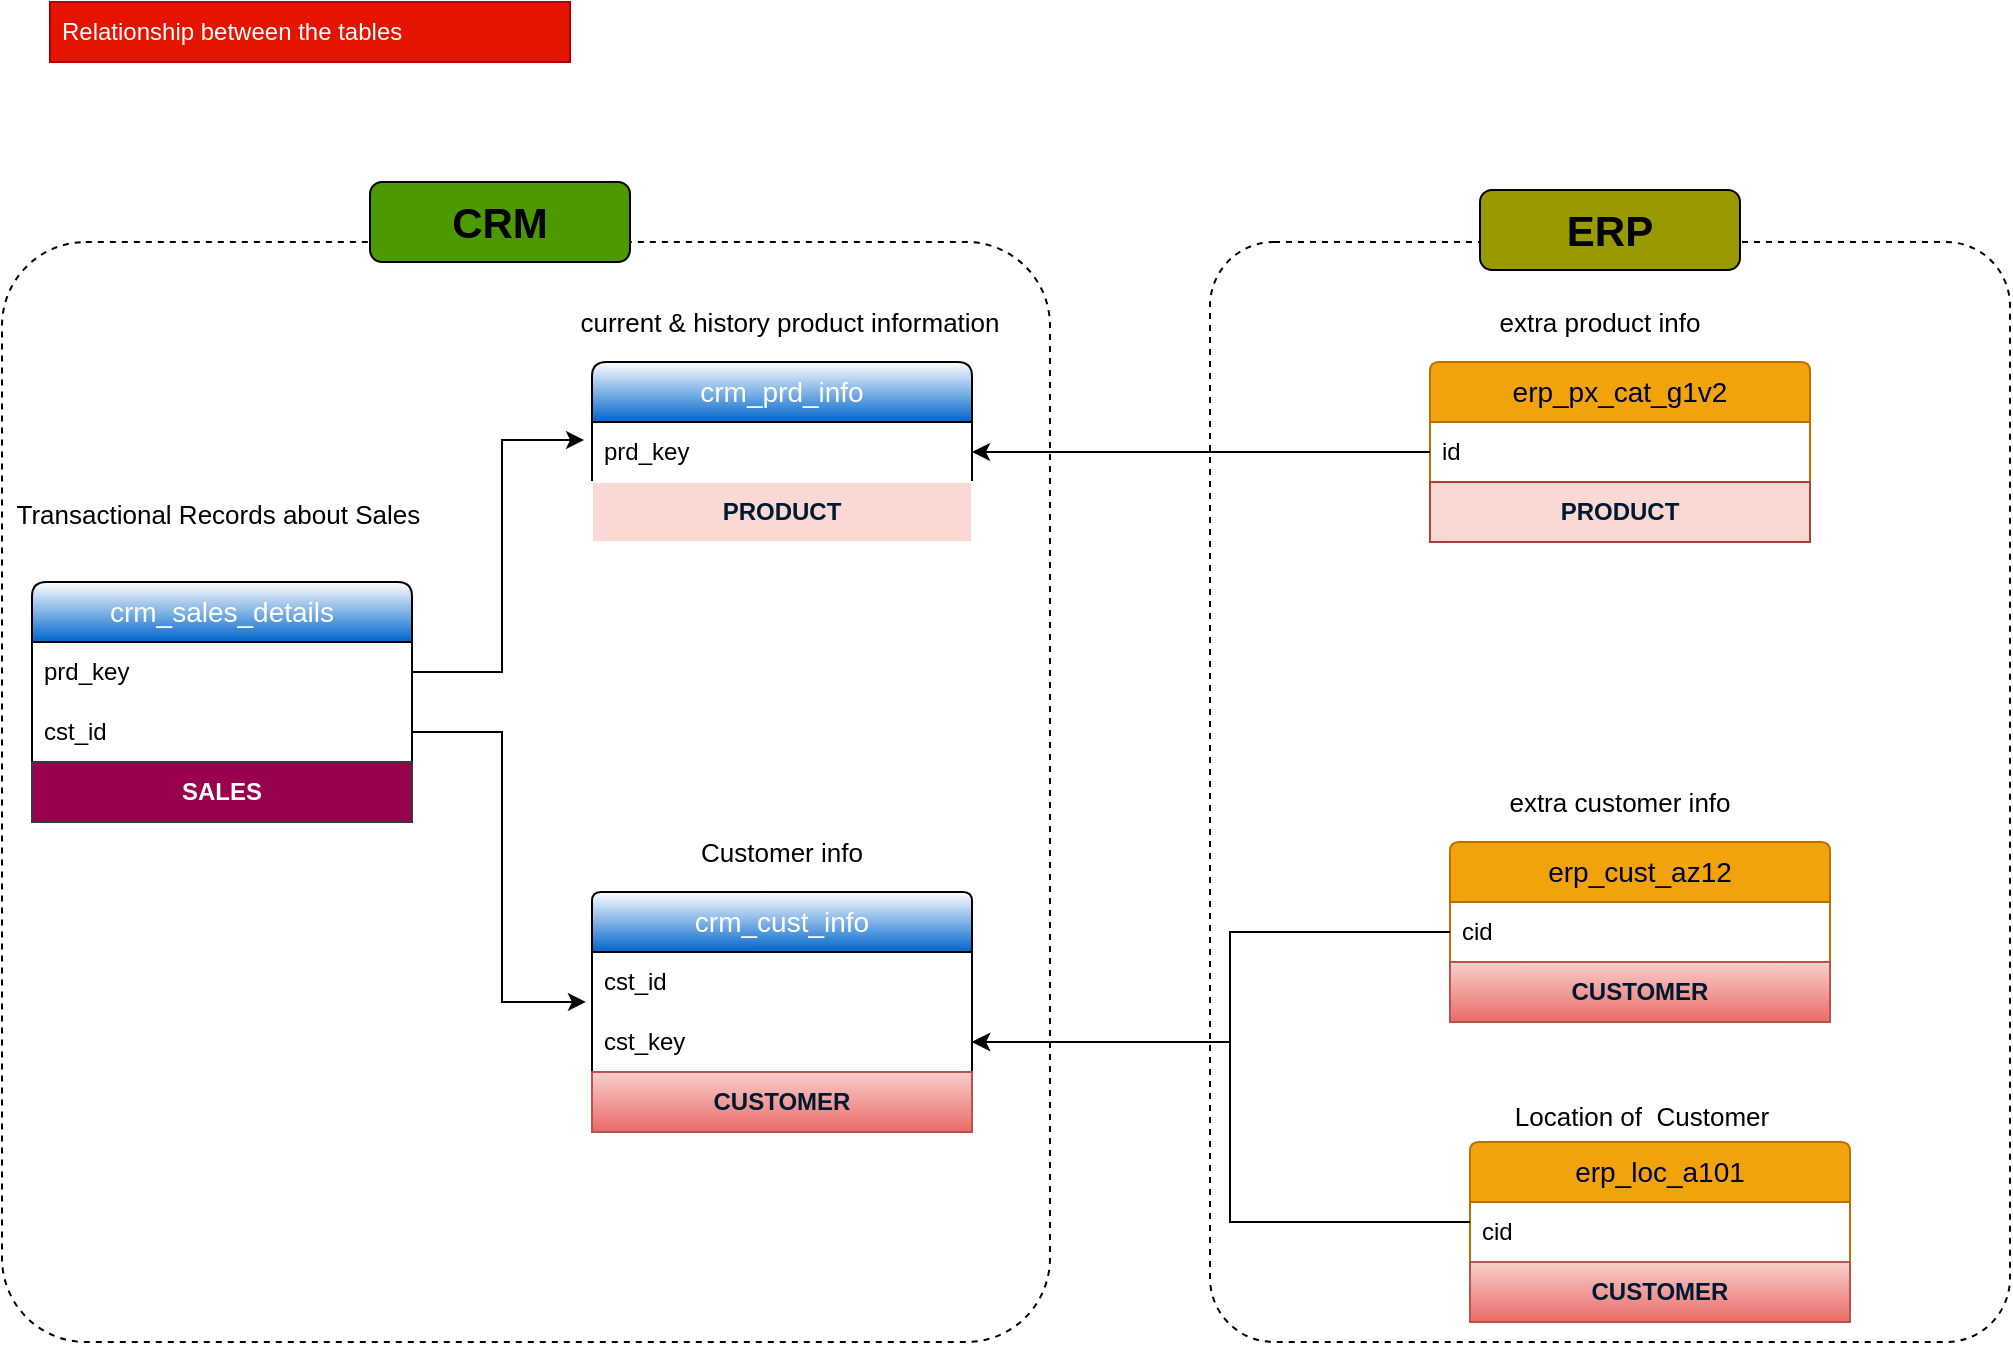 <mxfile version="27.0.9">
  <diagram name="Page-1" id="uXry7Gg9CFaQaCJlkPD3">
    <mxGraphModel dx="1224" dy="1192" grid="1" gridSize="10" guides="1" tooltips="1" connect="1" arrows="1" fold="1" page="1" pageScale="1" pageWidth="1100" pageHeight="850" math="0" shadow="0">
      <root>
        <mxCell id="0" />
        <mxCell id="1" parent="0" />
        <mxCell id="U27J7jz3T2o6wye83ZCb-40" value="" style="rounded=1;whiteSpace=wrap;html=1;arcSize=8;dashed=1;fillColor=none;" parent="1" vertex="1">
          <mxGeometry x="620" y="140" width="400" height="550" as="geometry" />
        </mxCell>
        <mxCell id="U27J7jz3T2o6wye83ZCb-38" value="" style="rounded=1;whiteSpace=wrap;html=1;arcSize=8;dashed=1;fillColor=none;" parent="1" vertex="1">
          <mxGeometry x="16" y="140" width="524" height="550" as="geometry" />
        </mxCell>
        <mxCell id="U27J7jz3T2o6wye83ZCb-1" value="&lt;font style=&quot;font-size: 14px; color: rgb(255, 255, 255);&quot;&gt;crm_cust_info&lt;/font&gt;" style="swimlane;fontStyle=0;childLayout=stackLayout;horizontal=1;startSize=30;horizontalStack=0;resizeParent=1;resizeParentMax=0;resizeLast=0;collapsible=1;marginBottom=0;whiteSpace=wrap;html=1;swimlaneFillColor=none;rounded=1;arcSize=5;gradientColor=#0066CC;" parent="1" vertex="1">
          <mxGeometry x="311" y="465" width="190" height="120" as="geometry" />
        </mxCell>
        <mxCell id="U27J7jz3T2o6wye83ZCb-2" value="cst_id" style="text;strokeColor=none;fillColor=none;align=left;verticalAlign=middle;spacingLeft=4;spacingRight=4;overflow=hidden;points=[[0,0.5],[1,0.5]];portConstraint=eastwest;rotatable=0;whiteSpace=wrap;html=1;" parent="U27J7jz3T2o6wye83ZCb-1" vertex="1">
          <mxGeometry y="30" width="190" height="30" as="geometry" />
        </mxCell>
        <mxCell id="U27J7jz3T2o6wye83ZCb-20" value="cst_key" style="text;strokeColor=none;fillColor=none;align=left;verticalAlign=middle;spacingLeft=4;spacingRight=4;overflow=hidden;points=[[0,0.5],[1,0.5]];portConstraint=eastwest;rotatable=0;whiteSpace=wrap;html=1;" parent="U27J7jz3T2o6wye83ZCb-1" vertex="1">
          <mxGeometry y="60" width="190" height="30" as="geometry" />
        </mxCell>
        <mxCell id="5e6dJif9ZYoot4HyXjWY-3" value="&lt;font style=&quot;color: rgb(0, 25, 51);&quot;&gt;&lt;b&gt;CUSTOMER&lt;/b&gt;&lt;/font&gt;" style="text;html=1;strokeColor=#b85450;fillColor=#f8cecc;align=center;verticalAlign=middle;whiteSpace=wrap;overflow=hidden;gradientColor=#ea6b66;" vertex="1" parent="U27J7jz3T2o6wye83ZCb-1">
          <mxGeometry y="90" width="190" height="30" as="geometry" />
        </mxCell>
        <mxCell id="U27J7jz3T2o6wye83ZCb-5" value="&lt;font style=&quot;font-size: 13px;&quot;&gt;Customer info&lt;/font&gt;" style="rounded=1;whiteSpace=wrap;html=1;dashed=1;strokeColor=none;fillColor=none;" parent="1" vertex="1">
          <mxGeometry x="341" y="425" width="130" height="40" as="geometry" />
        </mxCell>
        <mxCell id="U27J7jz3T2o6wye83ZCb-6" value="&lt;font style=&quot;font-size: 14px; color: rgb(255, 255, 255);&quot;&gt;crm_prd_info&lt;/font&gt;" style="swimlane;fontStyle=0;childLayout=stackLayout;horizontal=1;startSize=30;horizontalStack=0;resizeParent=1;resizeParentMax=0;resizeLast=0;collapsible=1;marginBottom=0;whiteSpace=wrap;html=1;swimlaneFillColor=none;rounded=1;arcSize=8;gradientColor=#0066CC;" parent="1" vertex="1">
          <mxGeometry x="311" y="200" width="190" height="90" as="geometry" />
        </mxCell>
        <mxCell id="U27J7jz3T2o6wye83ZCb-7" value="prd_key" style="text;strokeColor=none;fillColor=none;align=left;verticalAlign=middle;spacingLeft=4;spacingRight=4;overflow=hidden;points=[[0,0.5],[1,0.5]];portConstraint=eastwest;rotatable=0;whiteSpace=wrap;html=1;" parent="U27J7jz3T2o6wye83ZCb-6" vertex="1">
          <mxGeometry y="30" width="190" height="30" as="geometry" />
        </mxCell>
        <mxCell id="5e6dJif9ZYoot4HyXjWY-1" value="&lt;font style=&quot;color: rgb(0, 25, 51);&quot;&gt;&lt;b&gt;PRODUCT&lt;/b&gt;&lt;/font&gt;" style="text;html=1;strokeColor=#FFFFFF;fillColor=#fad9d5;align=center;verticalAlign=middle;whiteSpace=wrap;overflow=hidden;" vertex="1" parent="U27J7jz3T2o6wye83ZCb-6">
          <mxGeometry y="60" width="190" height="30" as="geometry" />
        </mxCell>
        <mxCell id="U27J7jz3T2o6wye83ZCb-8" value="&lt;font style=&quot;font-size: 13px;&quot;&gt;current &amp;amp; history product information&lt;/font&gt;" style="rounded=1;whiteSpace=wrap;html=1;dashed=1;strokeColor=none;fillColor=none;" parent="1" vertex="1">
          <mxGeometry x="300" y="160" width="220" height="40" as="geometry" />
        </mxCell>
        <mxCell id="U27J7jz3T2o6wye83ZCb-9" value="&lt;font style=&quot;font-size: 14px; color: rgb(255, 255, 255);&quot;&gt;crm_sales_details&lt;/font&gt;" style="swimlane;fontStyle=0;childLayout=stackLayout;horizontal=1;startSize=30;horizontalStack=0;resizeParent=1;resizeParentMax=0;resizeLast=0;collapsible=1;marginBottom=0;whiteSpace=wrap;html=1;swimlaneFillColor=none;rounded=1;arcSize=8;gradientColor=#0066CC;" parent="1" vertex="1">
          <mxGeometry x="31" y="310" width="190" height="120" as="geometry" />
        </mxCell>
        <mxCell id="U27J7jz3T2o6wye83ZCb-10" value="prd_key" style="text;strokeColor=none;fillColor=none;align=left;verticalAlign=middle;spacingLeft=4;spacingRight=4;overflow=hidden;points=[[0,0.5],[1,0.5]];portConstraint=eastwest;rotatable=0;whiteSpace=wrap;html=1;" parent="U27J7jz3T2o6wye83ZCb-9" vertex="1">
          <mxGeometry y="30" width="190" height="30" as="geometry" />
        </mxCell>
        <mxCell id="U27J7jz3T2o6wye83ZCb-12" value="cst_id" style="text;strokeColor=none;fillColor=none;align=left;verticalAlign=middle;spacingLeft=4;spacingRight=4;overflow=hidden;points=[[0,0.5],[1,0.5]];portConstraint=eastwest;rotatable=0;whiteSpace=wrap;html=1;" parent="U27J7jz3T2o6wye83ZCb-9" vertex="1">
          <mxGeometry y="60" width="190" height="30" as="geometry" />
        </mxCell>
        <mxCell id="5e6dJif9ZYoot4HyXjWY-6" value="&lt;font style=&quot;color: rgb(255, 255, 255);&quot;&gt;&lt;b style=&quot;&quot;&gt;SALES&lt;/b&gt;&lt;/font&gt;" style="text;html=1;strokeColor=#36393d;fillColor=#99004D;align=center;verticalAlign=middle;whiteSpace=wrap;overflow=hidden;" vertex="1" parent="U27J7jz3T2o6wye83ZCb-9">
          <mxGeometry y="90" width="190" height="30" as="geometry" />
        </mxCell>
        <mxCell id="U27J7jz3T2o6wye83ZCb-11" value="&lt;font style=&quot;font-size: 13px;&quot;&gt;Transactional Records about Sales&amp;nbsp;&lt;/font&gt;" style="rounded=1;whiteSpace=wrap;html=1;dashed=1;strokeColor=none;fillColor=none;" parent="1" vertex="1">
          <mxGeometry x="16" y="241" width="220" height="70" as="geometry" />
        </mxCell>
        <mxCell id="U27J7jz3T2o6wye83ZCb-13" style="edgeStyle=orthogonalEdgeStyle;rounded=0;orthogonalLoop=1;jettySize=auto;html=1;entryX=-0.016;entryY=0.833;entryDx=0;entryDy=0;entryPerimeter=0;" parent="1" source="U27J7jz3T2o6wye83ZCb-12" target="U27J7jz3T2o6wye83ZCb-2" edge="1">
          <mxGeometry relative="1" as="geometry" />
        </mxCell>
        <mxCell id="U27J7jz3T2o6wye83ZCb-16" style="edgeStyle=orthogonalEdgeStyle;rounded=0;orthogonalLoop=1;jettySize=auto;html=1;entryX=-0.021;entryY=0.3;entryDx=0;entryDy=0;entryPerimeter=0;" parent="1" source="U27J7jz3T2o6wye83ZCb-10" target="U27J7jz3T2o6wye83ZCb-7" edge="1">
          <mxGeometry relative="1" as="geometry" />
        </mxCell>
        <mxCell id="U27J7jz3T2o6wye83ZCb-17" value="&lt;font style=&quot;font-size: 14px; color: rgb(0, 0, 51);&quot;&gt;erp_cust_az12&lt;/font&gt;" style="swimlane;fontStyle=0;childLayout=stackLayout;horizontal=1;startSize=30;horizontalStack=0;resizeParent=1;resizeParentMax=0;resizeLast=0;collapsible=1;marginBottom=0;whiteSpace=wrap;html=1;swimlaneFillColor=none;rounded=1;arcSize=5;fillColor=#f0a30a;fontColor=#000000;strokeColor=#BD7000;" parent="1" vertex="1">
          <mxGeometry x="740" y="440" width="190" height="90" as="geometry" />
        </mxCell>
        <mxCell id="U27J7jz3T2o6wye83ZCb-18" value="cid" style="text;strokeColor=none;fillColor=none;align=left;verticalAlign=middle;spacingLeft=4;spacingRight=4;overflow=hidden;points=[[0,0.5],[1,0.5]];portConstraint=eastwest;rotatable=0;whiteSpace=wrap;html=1;" parent="U27J7jz3T2o6wye83ZCb-17" vertex="1">
          <mxGeometry y="30" width="190" height="30" as="geometry" />
        </mxCell>
        <mxCell id="5e6dJif9ZYoot4HyXjWY-4" value="&lt;font style=&quot;color: rgb(0, 25, 51);&quot;&gt;&lt;b&gt;CUSTOMER&lt;/b&gt;&lt;/font&gt;" style="text;html=1;strokeColor=#b85450;fillColor=#f8cecc;align=center;verticalAlign=middle;whiteSpace=wrap;overflow=hidden;gradientColor=#ea6b66;" vertex="1" parent="U27J7jz3T2o6wye83ZCb-17">
          <mxGeometry y="60" width="190" height="30" as="geometry" />
        </mxCell>
        <mxCell id="U27J7jz3T2o6wye83ZCb-19" value="&lt;font style=&quot;font-size: 13px;&quot;&gt;extra customer info&lt;/font&gt;" style="rounded=1;whiteSpace=wrap;html=1;dashed=1;strokeColor=none;fillColor=none;" parent="1" vertex="1">
          <mxGeometry x="760" y="400" width="130" height="40" as="geometry" />
        </mxCell>
        <mxCell id="U27J7jz3T2o6wye83ZCb-23" value="&lt;font style=&quot;font-size: 14px; color: rgb(0, 0, 51);&quot;&gt;erp_loc_a101&lt;/font&gt;" style="swimlane;fontStyle=0;childLayout=stackLayout;horizontal=1;startSize=30;horizontalStack=0;resizeParent=1;resizeParentMax=0;resizeLast=0;collapsible=1;marginBottom=0;whiteSpace=wrap;html=1;swimlaneFillColor=none;rounded=1;arcSize=5;fillColor=#f0a30a;fontColor=#000000;strokeColor=#BD7000;" parent="1" vertex="1">
          <mxGeometry x="750" y="590" width="190" height="90" as="geometry" />
        </mxCell>
        <mxCell id="U27J7jz3T2o6wye83ZCb-24" value="cid" style="text;strokeColor=none;fillColor=none;align=left;verticalAlign=middle;spacingLeft=4;spacingRight=4;overflow=hidden;points=[[0,0.5],[1,0.5]];portConstraint=eastwest;rotatable=0;whiteSpace=wrap;html=1;" parent="U27J7jz3T2o6wye83ZCb-23" vertex="1">
          <mxGeometry y="30" width="190" height="30" as="geometry" />
        </mxCell>
        <mxCell id="5e6dJif9ZYoot4HyXjWY-5" value="&lt;font style=&quot;color: rgb(0, 25, 51);&quot;&gt;&lt;b&gt;CUSTOMER&lt;/b&gt;&lt;/font&gt;" style="text;html=1;strokeColor=#b85450;fillColor=#f8cecc;align=center;verticalAlign=middle;whiteSpace=wrap;overflow=hidden;gradientColor=#ea6b66;" vertex="1" parent="U27J7jz3T2o6wye83ZCb-23">
          <mxGeometry y="60" width="190" height="30" as="geometry" />
        </mxCell>
        <mxCell id="U27J7jz3T2o6wye83ZCb-25" value="&lt;font style=&quot;font-size: 13px;&quot;&gt;Location of&amp;nbsp; Customer&lt;/font&gt;" style="rounded=1;whiteSpace=wrap;html=1;dashed=1;strokeColor=none;fillColor=none;" parent="1" vertex="1">
          <mxGeometry x="771" y="557" width="130" height="40" as="geometry" />
        </mxCell>
        <mxCell id="U27J7jz3T2o6wye83ZCb-27" style="edgeStyle=orthogonalEdgeStyle;rounded=0;orthogonalLoop=1;jettySize=auto;html=1;entryX=1;entryY=0.5;entryDx=0;entryDy=0;" parent="1" source="U27J7jz3T2o6wye83ZCb-18" target="U27J7jz3T2o6wye83ZCb-20" edge="1">
          <mxGeometry relative="1" as="geometry">
            <Array as="points">
              <mxPoint x="630" y="485" />
              <mxPoint x="630" y="540" />
            </Array>
          </mxGeometry>
        </mxCell>
        <mxCell id="U27J7jz3T2o6wye83ZCb-33" value="&lt;font style=&quot;font-size: 14px; color: rgb(0, 0, 51);&quot;&gt;erp_px_cat_g1v2&lt;/font&gt;" style="swimlane;fontStyle=0;childLayout=stackLayout;horizontal=1;startSize=30;horizontalStack=0;resizeParent=1;resizeParentMax=0;resizeLast=0;collapsible=1;marginBottom=0;whiteSpace=wrap;html=1;swimlaneFillColor=none;rounded=1;arcSize=5;fillColor=#f0a30a;fontColor=#000000;strokeColor=#BD7000;" parent="1" vertex="1">
          <mxGeometry x="730" y="200" width="190" height="90" as="geometry" />
        </mxCell>
        <mxCell id="U27J7jz3T2o6wye83ZCb-34" value="id" style="text;strokeColor=none;fillColor=none;align=left;verticalAlign=middle;spacingLeft=4;spacingRight=4;overflow=hidden;points=[[0,0.5],[1,0.5]];portConstraint=eastwest;rotatable=0;whiteSpace=wrap;html=1;" parent="U27J7jz3T2o6wye83ZCb-33" vertex="1">
          <mxGeometry y="30" width="190" height="30" as="geometry" />
        </mxCell>
        <mxCell id="5e6dJif9ZYoot4HyXjWY-2" value="&lt;font style=&quot;color: rgb(0, 25, 51);&quot;&gt;&lt;b&gt;PRODUCT&lt;/b&gt;&lt;/font&gt;" style="text;html=1;strokeColor=#ae4132;fillColor=#fad9d5;align=center;verticalAlign=middle;whiteSpace=wrap;overflow=hidden;" vertex="1" parent="U27J7jz3T2o6wye83ZCb-33">
          <mxGeometry y="60" width="190" height="30" as="geometry" />
        </mxCell>
        <mxCell id="U27J7jz3T2o6wye83ZCb-35" value="&lt;font style=&quot;font-size: 13px;&quot;&gt;extra product info&lt;/font&gt;" style="rounded=1;whiteSpace=wrap;html=1;dashed=1;strokeColor=none;fillColor=none;" parent="1" vertex="1">
          <mxGeometry x="750" y="160" width="130" height="40" as="geometry" />
        </mxCell>
        <mxCell id="U27J7jz3T2o6wye83ZCb-36" style="edgeStyle=orthogonalEdgeStyle;rounded=0;orthogonalLoop=1;jettySize=auto;html=1;exitX=0;exitY=0.5;exitDx=0;exitDy=0;entryX=1;entryY=0.5;entryDx=0;entryDy=0;" parent="1" source="U27J7jz3T2o6wye83ZCb-34" target="U27J7jz3T2o6wye83ZCb-7" edge="1">
          <mxGeometry relative="1" as="geometry" />
        </mxCell>
        <mxCell id="U27J7jz3T2o6wye83ZCb-37" value="Relationship between the tables" style="text;strokeColor=#B20000;fillColor=#e51400;align=left;verticalAlign=middle;spacingLeft=4;spacingRight=4;overflow=hidden;points=[[0,0.5],[1,0.5]];portConstraint=eastwest;rotatable=0;whiteSpace=wrap;html=1;fontColor=#ffffff;" parent="1" vertex="1">
          <mxGeometry x="40" y="20" width="260" height="30" as="geometry" />
        </mxCell>
        <mxCell id="U27J7jz3T2o6wye83ZCb-41" value="&lt;b&gt;&lt;font style=&quot;font-size: 21px;&quot;&gt;CRM&lt;/font&gt;&lt;/b&gt;" style="rounded=1;whiteSpace=wrap;html=1;gradientColor=none;fillColor=#4D9900;" parent="1" vertex="1">
          <mxGeometry x="200" y="110" width="130" height="40" as="geometry" />
        </mxCell>
        <mxCell id="U27J7jz3T2o6wye83ZCb-42" value="&lt;b&gt;&lt;font style=&quot;font-size: 21px;&quot;&gt;ERP&lt;/font&gt;&lt;/b&gt;" style="rounded=1;whiteSpace=wrap;html=1;gradientColor=none;fillColor=#999900;" parent="1" vertex="1">
          <mxGeometry x="755" y="114" width="130" height="40" as="geometry" />
        </mxCell>
        <mxCell id="U27J7jz3T2o6wye83ZCb-43" style="edgeStyle=orthogonalEdgeStyle;rounded=0;orthogonalLoop=1;jettySize=auto;html=1;entryX=1;entryY=0.5;entryDx=0;entryDy=0;" parent="1" target="U27J7jz3T2o6wye83ZCb-20" edge="1">
          <mxGeometry relative="1" as="geometry">
            <Array as="points">
              <mxPoint x="630" y="630" />
              <mxPoint x="630" y="540" />
            </Array>
            <mxPoint x="750" y="630" as="sourcePoint" />
          </mxGeometry>
        </mxCell>
      </root>
    </mxGraphModel>
  </diagram>
</mxfile>

